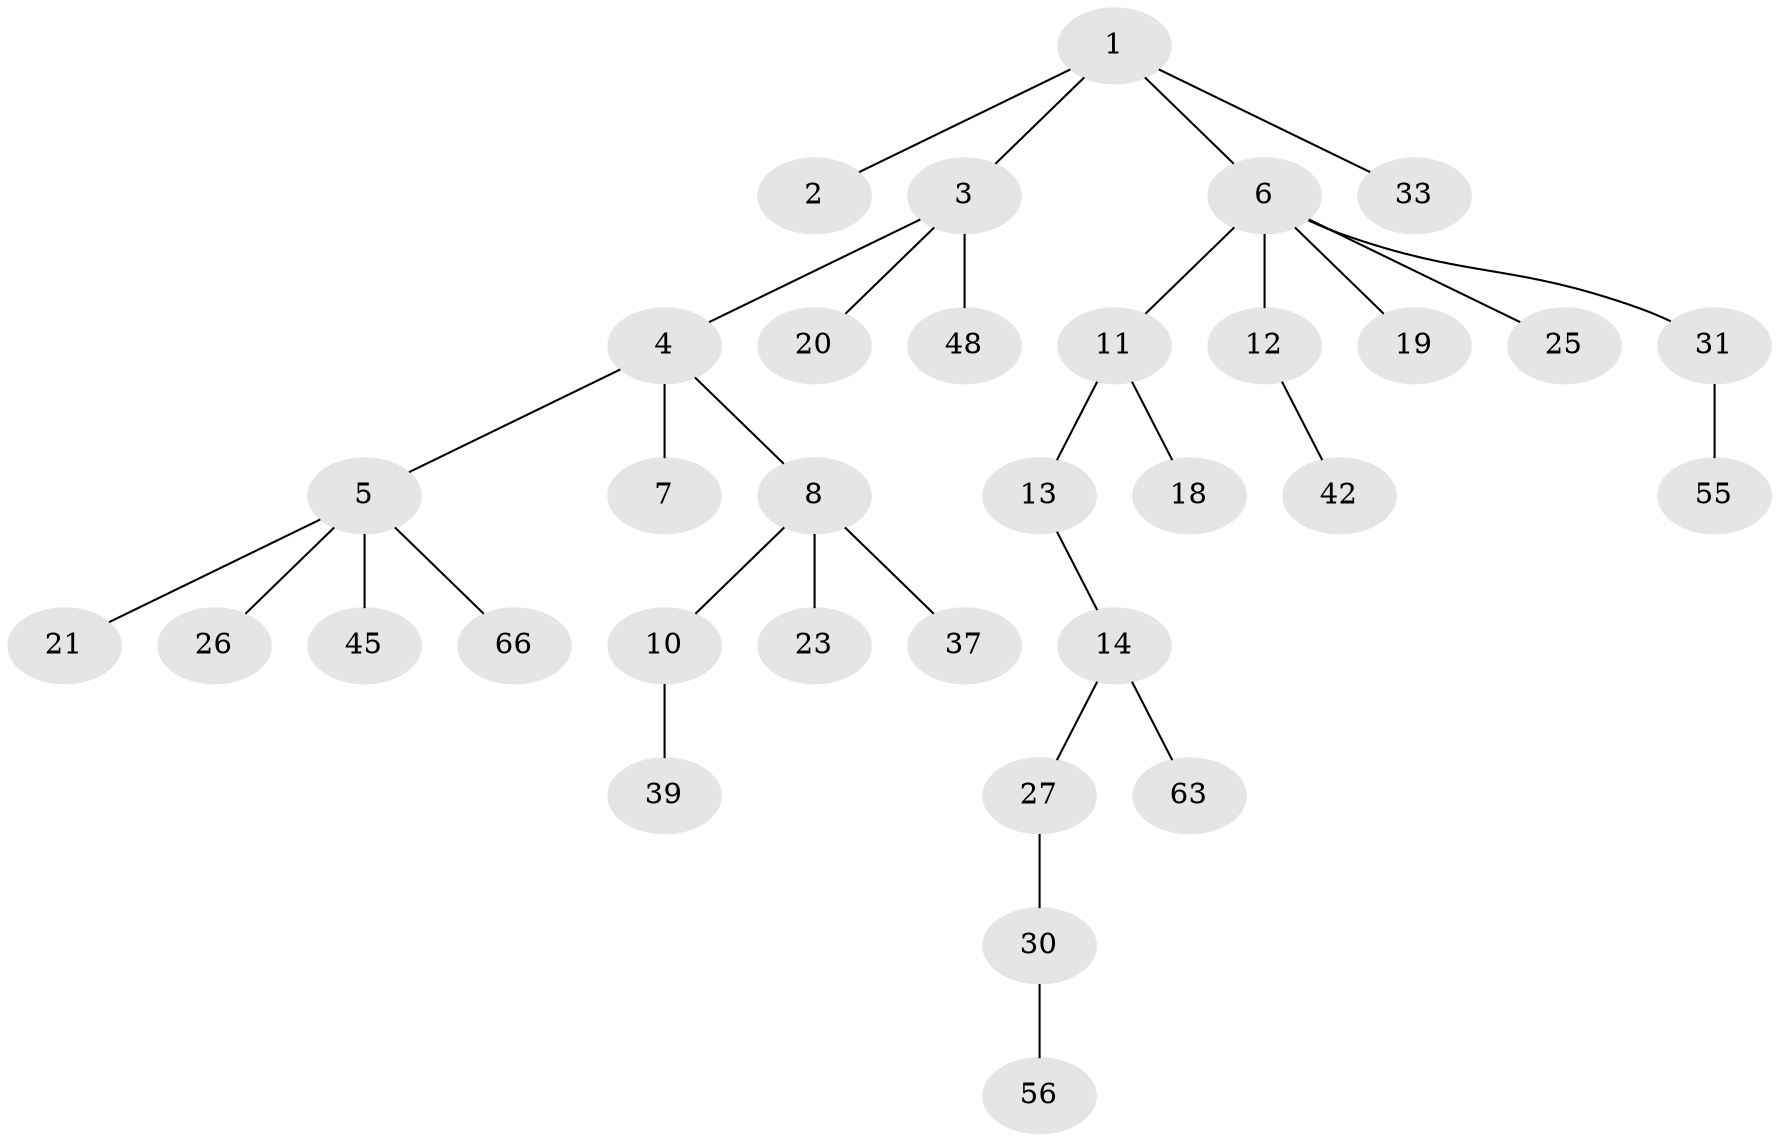 // original degree distribution, {4: 0.05970149253731343, 2: 0.26865671641791045, 6: 0.04477611940298507, 3: 0.11940298507462686, 5: 0.014925373134328358, 1: 0.4925373134328358}
// Generated by graph-tools (version 1.1) at 2025/19/03/04/25 18:19:17]
// undirected, 33 vertices, 32 edges
graph export_dot {
graph [start="1"]
  node [color=gray90,style=filled];
  1;
  2 [super="+15"];
  3;
  4 [super="+53+34"];
  5 [super="+28"];
  6 [super="+9+41"];
  7 [super="+22"];
  8;
  10 [super="+24"];
  11 [super="+17+64+16"];
  12 [super="+35"];
  13 [super="+58"];
  14 [super="+59"];
  18 [super="+36"];
  19 [super="+62"];
  20 [super="+43"];
  21 [super="+61+32"];
  23;
  25 [super="+47"];
  26 [super="+60"];
  27 [super="+29"];
  30 [super="+52"];
  31;
  33;
  37 [super="+44"];
  39;
  42;
  45;
  48 [super="+51"];
  55;
  56;
  63;
  66;
  1 -- 2;
  1 -- 3;
  1 -- 6;
  1 -- 33;
  3 -- 4;
  3 -- 20;
  3 -- 48;
  4 -- 5;
  4 -- 7;
  4 -- 8;
  5 -- 21;
  5 -- 26;
  5 -- 45;
  5 -- 66;
  6 -- 19;
  6 -- 25;
  6 -- 11;
  6 -- 12;
  6 -- 31;
  8 -- 10;
  8 -- 23;
  8 -- 37;
  10 -- 39;
  11 -- 13;
  11 -- 18;
  12 -- 42;
  13 -- 14;
  14 -- 27;
  14 -- 63;
  27 -- 30;
  30 -- 56;
  31 -- 55;
}
